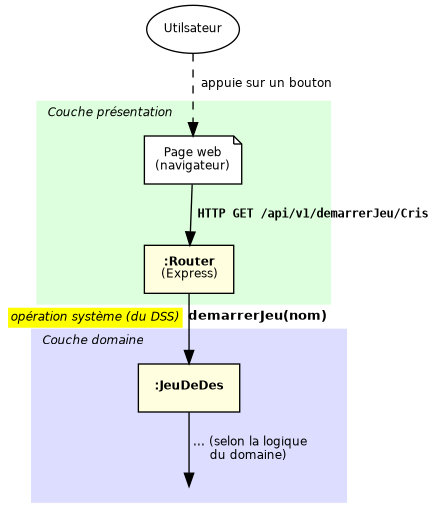 @startdot
digraph G {
	graph [/* labelloc=top,label="Software System - System Context",fontname="Helvetica",fontsize=12 */];
	edge [fontname="Helvetica",fontsize=9,labelfontname="Helvetica",labelfontsize=9];
	node [fontname="Helvetica",fontsize=9, shape=box, style=filled, fillcolor="white"];

	c0 [label="Utilsateur", shape=oval]
	subgraph cluster_0 {
		style=filled;
		label = "Couche présentation"; labeljust=l; fontname="Helvetica-Oblique";fontsize=9;
		color = "#ddffdd";
		c1 [label="Page web\n(navigateur)", shape=note]
		c1 -> c2 [label=" HTTP GET /api/v1/demarrerJeu/Cris", fontname="Courier-Bold"];
		c11 [label="" , shape=none, fillcolor=invis]
		c13 [label="" , shape=none, fillcolor=invis]
		c2 [label=<<TABLE BORDER="0" ALIGN="LEFT"><TR><TD><B>:Router</B><BR/>(Express)</TD></TR></TABLE>>, style=filled, fillcolor=lightyellow]
		c11 -> c13 [label="", style=invis];
	}
	subgraph cluster_1 {
		style=filled; color = "#ddddff";
		label = "Couche domaine"; labeljust=l; fontname="Helvetica-Oblique";fontsize=9;
		c4 [label="", shape=point, fillcolor=invis, color=invis]
		c5 [label="", shape=none, fillcolor=invis]
		c3 [label=<<TABLE BORDER="0" ALIGN="LEFT"><TR><TD><b>:JeuDeDes</b></TD></TR></TABLE>>, style=filled, fillcolor=lightyellow]
		c6 [label="", shape=none, fillcolor=invis]
	}

	c2 -> c3 [taillabel=<<TABLE BORDER="0" ALIGN="LEFT"><TR><TD VALIGN="MIDDLE" BGCOLOR="yellow"><FONT FACE="Helvetica-Oblique" POINT-SIZE="9">op&eacute;ration syst&egrave;me (du DSS)</FONT></TD><TD><FONT FACE="Helvetica" POINT-SIZE="10"><B>demarrerJeu(nom)</B></FONT></TD></TR></TABLE>>,
	labeldistance = 2.3, labelangle=-40]

	c0 -> c1 [label="  appuie sur un bouton", style=dashed, labeljust=r];
	c3 -> c4 [label=" ... (selon la logique\ndu domaine)"]
}
@enddot
